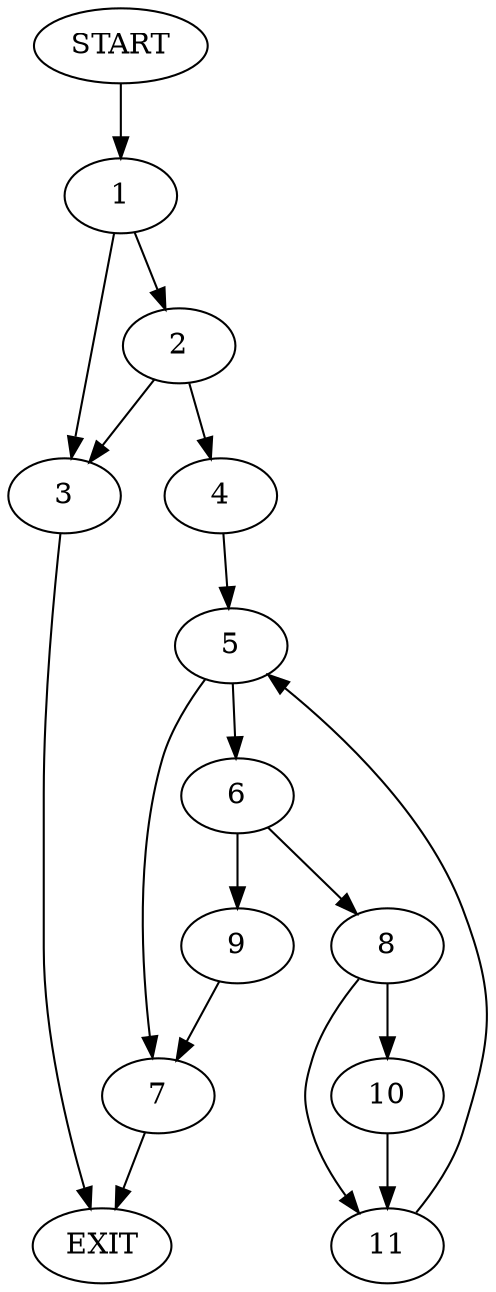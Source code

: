 digraph {
0 [label="START"]
12 [label="EXIT"]
0 -> 1
1 -> 2
1 -> 3
2 -> 4
2 -> 3
3 -> 12
4 -> 5
5 -> 6
5 -> 7
6 -> 8
6 -> 9
7 -> 12
8 -> 10
8 -> 11
9 -> 7
11 -> 5
10 -> 11
}
